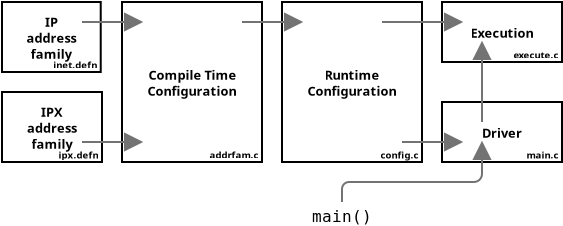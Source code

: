 <?xml version="1.0"?>
<diagram xmlns:dia="http://www.lysator.liu.se/~alla/dia/">
  <diagramdata>
    <attribute name="background">
      <color val="#ffffff"/>
    </attribute>
    <attribute name="paper">
      <composite type="paper">
        <attribute name="name">
          <string>#A4#</string>
        </attribute>
        <attribute name="tmargin">
          <real val="2.82"/>
        </attribute>
        <attribute name="bmargin">
          <real val="2.82"/>
        </attribute>
        <attribute name="lmargin">
          <real val="2.82"/>
        </attribute>
        <attribute name="rmargin">
          <real val="2.82"/>
        </attribute>
        <attribute name="is_portrait">
          <boolean val="true"/>
        </attribute>
        <attribute name="scaling">
          <real val="1"/>
        </attribute>
        <attribute name="fitto">
          <boolean val="false"/>
        </attribute>
      </composite>
    </attribute>
  </diagramdata>
  <layer name="Background" visible="true">
    <object type="SADT - box" version="0" id="O0">
      <attribute name="obj_pos">
        <point val="7,1"/>
      </attribute>
      <attribute name="obj_bb">
        <rectangle val="6.95,0.95;14.05,9.05"/>
      </attribute>
      <attribute name="elem_corner">
        <point val="7,1"/>
      </attribute>
      <attribute name="elem_width">
        <real val="7"/>
      </attribute>
      <attribute name="elem_height">
        <real val="8"/>
      </attribute>
      <attribute name="padding">
        <real val="0.5"/>
      </attribute>
      <attribute name="text">
        <composite type="text">
          <attribute name="string">
            <string>#Compile Time
Configuration#</string>
          </attribute>
          <attribute name="font">
            <font name="Helvetica-Bold"/>
          </attribute>
          <attribute name="height">
            <real val="0.8"/>
          </attribute>
          <attribute name="pos">
            <point val="10.5,4.844"/>
          </attribute>
          <attribute name="color">
            <color val="#000000"/>
          </attribute>
          <attribute name="alignment">
            <enum val="1"/>
          </attribute>
        </composite>
      </attribute>
      <attribute name="cpl_north">
        <int val="4"/>
      </attribute>
      <attribute name="cpl_west">
        <int val="3"/>
      </attribute>
      <attribute name="cpl_south">
        <int val="1"/>
      </attribute>
      <attribute name="cpl_east">
        <int val="3"/>
      </attribute>
      <attribute name="id">
        <string>#addrfam.c#</string>
      </attribute>
    </object>
    <object type="SADT - box" version="0" id="O1">
      <attribute name="obj_pos">
        <point val="1,1"/>
      </attribute>
      <attribute name="obj_bb">
        <rectangle val="0.95,0.95;5.986,4.55"/>
      </attribute>
      <attribute name="elem_corner">
        <point val="1,1"/>
      </attribute>
      <attribute name="elem_width">
        <real val="4.936"/>
      </attribute>
      <attribute name="elem_height">
        <real val="3.5"/>
      </attribute>
      <attribute name="padding">
        <real val="0.5"/>
      </attribute>
      <attribute name="text">
        <composite type="text">
          <attribute name="string">
            <string>#IP
address
family#</string>
          </attribute>
          <attribute name="font">
            <font name="Helvetica-Bold"/>
          </attribute>
          <attribute name="height">
            <real val="0.8"/>
          </attribute>
          <attribute name="pos">
            <point val="3.468,2.194"/>
          </attribute>
          <attribute name="color">
            <color val="#000000"/>
          </attribute>
          <attribute name="alignment">
            <enum val="1"/>
          </attribute>
        </composite>
      </attribute>
      <attribute name="cpl_north">
        <int val="4"/>
      </attribute>
      <attribute name="cpl_west">
        <int val="3"/>
      </attribute>
      <attribute name="cpl_south">
        <int val="1"/>
      </attribute>
      <attribute name="cpl_east">
        <int val="3"/>
      </attribute>
      <attribute name="id">
        <string>#inet.defn#</string>
      </attribute>
    </object>
    <object type="SADT - box" version="0" id="O2">
      <attribute name="obj_pos">
        <point val="15,1"/>
      </attribute>
      <attribute name="obj_bb">
        <rectangle val="14.95,0.95;22.05,9.05"/>
      </attribute>
      <attribute name="elem_corner">
        <point val="15,1"/>
      </attribute>
      <attribute name="elem_width">
        <real val="7"/>
      </attribute>
      <attribute name="elem_height">
        <real val="8"/>
      </attribute>
      <attribute name="padding">
        <real val="0.5"/>
      </attribute>
      <attribute name="text">
        <composite type="text">
          <attribute name="string">
            <string>#Runtime
Configuration#</string>
          </attribute>
          <attribute name="font">
            <font name="Helvetica-Bold"/>
          </attribute>
          <attribute name="height">
            <real val="0.8"/>
          </attribute>
          <attribute name="pos">
            <point val="18.5,4.844"/>
          </attribute>
          <attribute name="color">
            <color val="#000000"/>
          </attribute>
          <attribute name="alignment">
            <enum val="1"/>
          </attribute>
        </composite>
      </attribute>
      <attribute name="cpl_north">
        <int val="4"/>
      </attribute>
      <attribute name="cpl_west">
        <int val="3"/>
      </attribute>
      <attribute name="cpl_south">
        <int val="1"/>
      </attribute>
      <attribute name="cpl_east">
        <int val="3"/>
      </attribute>
      <attribute name="id">
        <string>#config.c#</string>
      </attribute>
    </object>
    <object type="SADT - box" version="0" id="O3">
      <attribute name="obj_pos">
        <point val="1,5.5"/>
      </attribute>
      <attribute name="obj_bb">
        <rectangle val="0.95,5.45;6.05,9.05"/>
      </attribute>
      <attribute name="elem_corner">
        <point val="1,5.5"/>
      </attribute>
      <attribute name="elem_width">
        <real val="5"/>
      </attribute>
      <attribute name="elem_height">
        <real val="3.5"/>
      </attribute>
      <attribute name="padding">
        <real val="0.5"/>
      </attribute>
      <attribute name="text">
        <composite type="text">
          <attribute name="string">
            <string>#IPX
address
family#</string>
          </attribute>
          <attribute name="font">
            <font name="Helvetica-Bold"/>
          </attribute>
          <attribute name="height">
            <real val="0.8"/>
          </attribute>
          <attribute name="pos">
            <point val="3.5,6.694"/>
          </attribute>
          <attribute name="color">
            <color val="#000000"/>
          </attribute>
          <attribute name="alignment">
            <enum val="1"/>
          </attribute>
        </composite>
      </attribute>
      <attribute name="cpl_north">
        <int val="4"/>
      </attribute>
      <attribute name="cpl_west">
        <int val="3"/>
      </attribute>
      <attribute name="cpl_south">
        <int val="1"/>
      </attribute>
      <attribute name="cpl_east">
        <int val="3"/>
      </attribute>
      <attribute name="id">
        <string>#ipx.defn#</string>
      </attribute>
    </object>
    <object type="SADT - box" version="0" id="O4">
      <attribute name="obj_pos">
        <point val="23,6"/>
      </attribute>
      <attribute name="obj_bb">
        <rectangle val="22.95,5.95;29.05,9.05"/>
      </attribute>
      <attribute name="elem_corner">
        <point val="23,6"/>
      </attribute>
      <attribute name="elem_width">
        <real val="6"/>
      </attribute>
      <attribute name="elem_height">
        <real val="3"/>
      </attribute>
      <attribute name="padding">
        <real val="0.5"/>
      </attribute>
      <attribute name="text">
        <composite type="text">
          <attribute name="string">
            <string>#Driver#</string>
          </attribute>
          <attribute name="font">
            <font name="Helvetica-Bold"/>
          </attribute>
          <attribute name="height">
            <real val="0.8"/>
          </attribute>
          <attribute name="pos">
            <point val="26,7.744"/>
          </attribute>
          <attribute name="color">
            <color val="#000000"/>
          </attribute>
          <attribute name="alignment">
            <enum val="1"/>
          </attribute>
        </composite>
      </attribute>
      <attribute name="cpl_north">
        <int val="4"/>
      </attribute>
      <attribute name="cpl_west">
        <int val="3"/>
      </attribute>
      <attribute name="cpl_south">
        <int val="1"/>
      </attribute>
      <attribute name="cpl_east">
        <int val="3"/>
      </attribute>
      <attribute name="id">
        <string>#main.c#</string>
      </attribute>
    </object>
    <object type="SADT - arrow" version="0" id="O5">
      <attribute name="obj_pos">
        <point val="13,2"/>
      </attribute>
      <attribute name="obj_bb">
        <rectangle val="12.15,1.15;16.85,2.85"/>
      </attribute>
      <attribute name="orth_points">
        <point val="13,2"/>
        <point val="13,2"/>
        <point val="16,2"/>
        <point val="16,2"/>
      </attribute>
      <attribute name="orth_orient">
        <enum val="1"/>
        <enum val="0"/>
        <enum val="1"/>
      </attribute>
      <attribute name="arrow_style">
        <enum val="0"/>
      </attribute>
      <attribute name="autogray">
        <boolean val="true"/>
      </attribute>
      <connections>
        <connection handle="0" to="O5" connection="0"/>
        <connection handle="1" to="O5" connection="2"/>
      </connections>
    </object>
    <object type="SADT - box" version="0" id="O6">
      <attribute name="obj_pos">
        <point val="23,1"/>
      </attribute>
      <attribute name="obj_bb">
        <rectangle val="22.95,0.95;29.05,4.05"/>
      </attribute>
      <attribute name="elem_corner">
        <point val="23,1"/>
      </attribute>
      <attribute name="elem_width">
        <real val="6"/>
      </attribute>
      <attribute name="elem_height">
        <real val="3"/>
      </attribute>
      <attribute name="padding">
        <real val="0.5"/>
      </attribute>
      <attribute name="text">
        <composite type="text">
          <attribute name="string">
            <string>#Execution#</string>
          </attribute>
          <attribute name="font">
            <font name="Helvetica-Bold"/>
          </attribute>
          <attribute name="height">
            <real val="0.8"/>
          </attribute>
          <attribute name="pos">
            <point val="26,2.744"/>
          </attribute>
          <attribute name="color">
            <color val="#000000"/>
          </attribute>
          <attribute name="alignment">
            <enum val="1"/>
          </attribute>
        </composite>
      </attribute>
      <attribute name="cpl_north">
        <int val="4"/>
      </attribute>
      <attribute name="cpl_west">
        <int val="3"/>
      </attribute>
      <attribute name="cpl_south">
        <int val="1"/>
      </attribute>
      <attribute name="cpl_east">
        <int val="3"/>
      </attribute>
      <attribute name="id">
        <string>#execute.c#</string>
      </attribute>
    </object>
    <object type="SADT - arrow" version="0" id="O7">
      <attribute name="obj_pos">
        <point val="5,2"/>
      </attribute>
      <attribute name="obj_bb">
        <rectangle val="4.15,1.15;8.85,2.85"/>
      </attribute>
      <attribute name="orth_points">
        <point val="5,2"/>
        <point val="5,2"/>
        <point val="8,2"/>
        <point val="8,2"/>
      </attribute>
      <attribute name="orth_orient">
        <enum val="1"/>
        <enum val="0"/>
        <enum val="1"/>
      </attribute>
      <attribute name="arrow_style">
        <enum val="0"/>
      </attribute>
      <attribute name="autogray">
        <boolean val="true"/>
      </attribute>
      <connections>
        <connection handle="0" to="O7" connection="0"/>
        <connection handle="1" to="O7" connection="2"/>
      </connections>
    </object>
    <object type="SADT - arrow" version="0" id="O8">
      <attribute name="obj_pos">
        <point val="5,8"/>
      </attribute>
      <attribute name="obj_bb">
        <rectangle val="4.15,7.15;8.85,8.85"/>
      </attribute>
      <attribute name="orth_points">
        <point val="5,8"/>
        <point val="5,8"/>
        <point val="8,8"/>
        <point val="8,8"/>
      </attribute>
      <attribute name="orth_orient">
        <enum val="1"/>
        <enum val="0"/>
        <enum val="1"/>
      </attribute>
      <attribute name="arrow_style">
        <enum val="0"/>
      </attribute>
      <attribute name="autogray">
        <boolean val="true"/>
      </attribute>
      <connections>
        <connection handle="0" to="O8" connection="0"/>
        <connection handle="1" to="O8" connection="2"/>
      </connections>
    </object>
    <object type="SADT - arrow" version="0" id="O9">
      <attribute name="obj_pos">
        <point val="20,2"/>
      </attribute>
      <attribute name="obj_bb">
        <rectangle val="19.15,1.15;24.85,2.85"/>
      </attribute>
      <attribute name="orth_points">
        <point val="20,2"/>
        <point val="20,2"/>
        <point val="24,2"/>
        <point val="24,2"/>
      </attribute>
      <attribute name="orth_orient">
        <enum val="1"/>
        <enum val="0"/>
        <enum val="1"/>
      </attribute>
      <attribute name="arrow_style">
        <enum val="0"/>
      </attribute>
      <attribute name="autogray">
        <boolean val="true"/>
      </attribute>
      <connections>
        <connection handle="0" to="O9" connection="0"/>
        <connection handle="1" to="O9" connection="2"/>
      </connections>
    </object>
    <object type="SADT - arrow" version="0" id="O10">
      <attribute name="obj_pos">
        <point val="18,11"/>
      </attribute>
      <attribute name="obj_bb">
        <rectangle val="17.15,7.15;25.85,11.85"/>
      </attribute>
      <attribute name="orth_points">
        <point val="18,11"/>
        <point val="18,10"/>
        <point val="25,10"/>
        <point val="25,8"/>
      </attribute>
      <attribute name="orth_orient">
        <enum val="1"/>
        <enum val="0"/>
        <enum val="1"/>
      </attribute>
      <attribute name="arrow_style">
        <enum val="0"/>
      </attribute>
      <attribute name="autogray">
        <boolean val="true"/>
      </attribute>
    </object>
    <object type="Standard - Text" version="0" id="O11">
      <attribute name="obj_pos">
        <point val="18,12"/>
      </attribute>
      <attribute name="obj_bb">
        <rectangle val="16.082,11.214;19.918,12.214"/>
      </attribute>
      <attribute name="text">
        <composite type="text">
          <attribute name="string">
            <string>#main()#</string>
          </attribute>
          <attribute name="font">
            <font name="Courier"/>
          </attribute>
          <attribute name="height">
            <real val="1"/>
          </attribute>
          <attribute name="pos">
            <point val="18,12"/>
          </attribute>
          <attribute name="color">
            <color val="#000000"/>
          </attribute>
          <attribute name="alignment">
            <enum val="1"/>
          </attribute>
        </composite>
      </attribute>
    </object>
    <object type="SADT - arrow" version="0" id="O12">
      <attribute name="obj_pos">
        <point val="25,7"/>
      </attribute>
      <attribute name="obj_bb">
        <rectangle val="24.15,2.15;25.85,7.85"/>
      </attribute>
      <attribute name="orth_points">
        <point val="25,7"/>
        <point val="25,5"/>
        <point val="25,5"/>
        <point val="25,3"/>
      </attribute>
      <attribute name="orth_orient">
        <enum val="1"/>
        <enum val="0"/>
        <enum val="1"/>
      </attribute>
      <attribute name="arrow_style">
        <enum val="0"/>
      </attribute>
      <attribute name="autogray">
        <boolean val="true"/>
      </attribute>
    </object>
    <object type="SADT - arrow" version="0" id="O13">
      <attribute name="obj_pos">
        <point val="21,8"/>
      </attribute>
      <attribute name="obj_bb">
        <rectangle val="20.15,7.15;24.85,8.85"/>
      </attribute>
      <attribute name="orth_points">
        <point val="21,8"/>
        <point val="21,8"/>
        <point val="24,8"/>
        <point val="24,8"/>
      </attribute>
      <attribute name="orth_orient">
        <enum val="1"/>
        <enum val="0"/>
        <enum val="1"/>
      </attribute>
      <attribute name="arrow_style">
        <enum val="0"/>
      </attribute>
      <attribute name="autogray">
        <boolean val="true"/>
      </attribute>
      <connections>
        <connection handle="0" to="O13" connection="0"/>
        <connection handle="1" to="O13" connection="2"/>
      </connections>
    </object>
  </layer>
</diagram>
